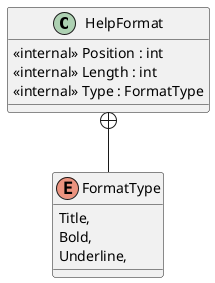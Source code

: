@startuml
class HelpFormat {
    <<internal>> Position : int
    <<internal>> Length : int
    <<internal>> Type : FormatType
}
enum FormatType {
    Title,
    Bold,
    Underline,
}
HelpFormat +-- FormatType
@enduml
